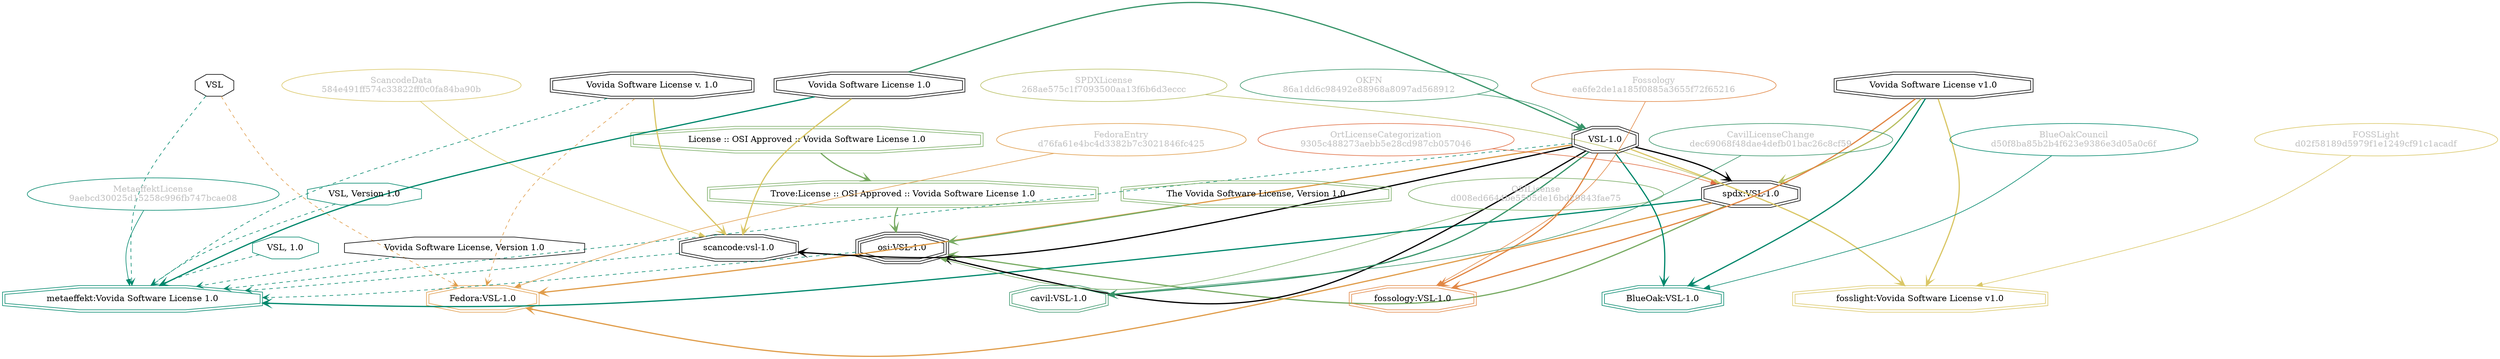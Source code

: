 strict digraph {
    node [shape=box];
    graph [splines=curved];
    4264 [label="SPDXLicense\n268ae575c1f7093500aa13f6b6d3eccc"
         ,fontcolor=gray
         ,color="#b8bf62"
         ,fillcolor="beige;1"
         ,shape=ellipse];
    4265 [label="spdx:VSL-1.0"
         ,shape=doubleoctagon];
    4266 [label="VSL-1.0"
         ,shape=doubleoctagon];
    4267 [label="Vovida Software License v1.0"
         ,shape=doubleoctagon];
    5313 [label="OSILicense\nd008ed6644be5505de16bd29843fae75"
         ,fontcolor=gray
         ,color="#78ab63"
         ,fillcolor="beige;1"
         ,shape=ellipse];
    5314 [label="osi:VSL-1.0"
         ,shape=tripleoctagon];
    5315 [label="The Vovida Software License, Version 1.0"
         ,color="#78ab63"
         ,shape=doubleoctagon];
    5316 [label="Trove:License :: OSI Approved :: Vovida Software License 1.0"
         ,color="#78ab63"
         ,shape=doubleoctagon];
    5317 [label="License :: OSI Approved :: Vovida Software License 1.0"
         ,color="#78ab63"
         ,shape=doubleoctagon];
    8478 [label="FedoraEntry\nd76fa61e4bc4d3382b7c3021846fc425"
         ,fontcolor=gray
         ,color="#e09d4b"
         ,fillcolor="beige;1"
         ,shape=ellipse];
    8479 [label="Fedora:VSL-1.0"
         ,color="#e09d4b"
         ,shape=doubleoctagon];
    8480 [label="Vovida Software License v. 1.0"
         ,shape=doubleoctagon];
    8481 [label=VSL,shape=octagon];
    9012 [label="BlueOakCouncil\nd50f8ba85b2b4f623e9386e3d05a0c6f"
         ,fontcolor=gray
         ,color="#00876c"
         ,fillcolor="beige;1"
         ,shape=ellipse];
    9013 [label="BlueOak:VSL-1.0"
         ,color="#00876c"
         ,shape=doubleoctagon];
    25099 [label="ScancodeData\n584e491ff574c33822ff0c0fa84ba90b"
          ,fontcolor=gray
          ,color="#dac767"
          ,fillcolor="beige;1"
          ,shape=ellipse];
    25100 [label="scancode:vsl-1.0"
          ,shape=doubleoctagon];
    25101 [label="Vovida Software License 1.0"
          ,shape=doubleoctagon];
    26151 [label="Fossology\nea6fe2de1a185f0885a3655f72f65216"
          ,fontcolor=gray
          ,color="#e18745"
          ,fillcolor="beige;1"
          ,shape=ellipse];
    26152 [label="fossology:VSL-1.0"
          ,color="#e18745"
          ,shape=doubleoctagon];
    28395 [label="OKFN\n86a1dd6c98492e88968a8097ad568912"
          ,fontcolor=gray
          ,color="#379469"
          ,fillcolor="beige;1"
          ,shape=ellipse];
    35250 [label="OrtLicenseCategorization\n9305c488273aebb5e28cd987cb057046"
          ,fontcolor=gray
          ,color="#e06f45"
          ,fillcolor="beige;1"
          ,shape=ellipse];
    38108 [label="CavilLicenseChange\ndec69068f48dae4defb01bac26c8cf59"
          ,fontcolor=gray
          ,color="#379469"
          ,fillcolor="beige;1"
          ,shape=ellipse];
    38109 [label="cavil:VSL-1.0"
          ,color="#379469"
          ,shape=doubleoctagon];
    49336 [label="MetaeffektLicense\n9aebcd30025d15258c996fb747bcae08"
          ,fontcolor=gray
          ,color="#00876c"
          ,fillcolor="beige;1"
          ,shape=ellipse];
    49337 [label="metaeffekt:Vovida Software License 1.0"
          ,color="#00876c"
          ,shape=doubleoctagon];
    49338 [label="VSL, Version 1.0"
          ,color="#00876c"
          ,shape=octagon];
    49339 [label="VSL, 1.0"
          ,color="#00876c"
          ,shape=octagon];
    49340 [label="Vovida Software License, Version 1.0"
          ,shape=octagon];
    51073 [label="FOSSLight\nd02f58189d5979f1e1249cf91c1acadf"
          ,fontcolor=gray
          ,color="#dac767"
          ,fillcolor="beige;1"
          ,shape=ellipse];
    51074 [label="fosslight:Vovida Software License v1.0"
          ,color="#dac767"
          ,shape=doubleoctagon];
    4264 -> 4265 [weight=0.5
                 ,color="#b8bf62"];
    4265 -> 5314 [style=bold
                 ,arrowhead=vee
                 ,weight=0.7
                 ,color="#78ab63"];
    4265 -> 8479 [style=bold
                 ,arrowhead=vee
                 ,weight=0.7
                 ,color="#e09d4b"];
    4265 -> 49337 [style=bold
                  ,arrowhead=vee
                  ,weight=0.7
                  ,color="#00876c"];
    4266 -> 4265 [style=bold
                 ,arrowhead=vee
                 ,weight=0.7];
    4266 -> 5314 [style=bold
                 ,arrowhead=vee
                 ,weight=0.7];
    4266 -> 8479 [style=bold
                 ,arrowhead=vee
                 ,weight=0.7
                 ,color="#e09d4b"];
    4266 -> 9013 [style=bold
                 ,arrowhead=vee
                 ,weight=0.7
                 ,color="#00876c"];
    4266 -> 25100 [style=bold
                  ,arrowhead=vee
                  ,weight=0.7];
    4266 -> 26152 [style=bold
                  ,arrowhead=vee
                  ,weight=0.7
                  ,color="#e18745"];
    4266 -> 38109 [style=bold
                  ,arrowhead=vee
                  ,weight=0.7
                  ,color="#379469"];
    4266 -> 38109 [style=bold
                  ,arrowhead=vee
                  ,weight=0.7
                  ,color="#379469"];
    4266 -> 49337 [style=dashed
                  ,arrowhead=vee
                  ,weight=0.5
                  ,color="#00876c"];
    4266 -> 51074 [style=bold
                  ,arrowhead=vee
                  ,weight=0.7
                  ,color="#dac767"];
    4267 -> 4265 [style=bold
                 ,arrowhead=vee
                 ,weight=0.7
                 ,color="#b8bf62"];
    4267 -> 9013 [style=bold
                 ,arrowhead=vee
                 ,weight=0.7
                 ,color="#00876c"];
    4267 -> 26152 [style=bold
                  ,arrowhead=vee
                  ,weight=0.7
                  ,color="#e18745"];
    4267 -> 51074 [style=bold
                  ,arrowhead=vee
                  ,weight=0.7
                  ,color="#dac767"];
    5313 -> 5314 [weight=0.5
                 ,color="#78ab63"];
    5314 -> 49337 [style=dashed
                  ,arrowhead=vee
                  ,weight=0.5
                  ,color="#00876c"];
    5315 -> 5314 [style=bold
                 ,arrowhead=vee
                 ,weight=0.7
                 ,color="#78ab63"];
    5316 -> 5314 [style=bold
                 ,arrowhead=vee
                 ,weight=0.7
                 ,color="#78ab63"];
    5317 -> 5316 [style=bold
                 ,arrowhead=vee
                 ,weight=0.7
                 ,color="#78ab63"];
    8478 -> 8479 [weight=0.5
                 ,color="#e09d4b"];
    8480 -> 8479 [style=dashed
                 ,arrowhead=vee
                 ,weight=0.5
                 ,color="#e09d4b"];
    8480 -> 25100 [style=bold
                  ,arrowhead=vee
                  ,weight=0.7
                  ,color="#dac767"];
    8480 -> 49337 [style=dashed
                  ,arrowhead=vee
                  ,weight=0.5
                  ,color="#00876c"];
    8481 -> 8479 [style=dashed
                 ,arrowhead=vee
                 ,weight=0.5
                 ,color="#e09d4b"];
    8481 -> 49337 [style=dashed
                  ,arrowhead=vee
                  ,weight=0.5
                  ,color="#00876c"];
    9012 -> 9013 [weight=0.5
                 ,color="#00876c"];
    25099 -> 25100 [weight=0.5
                   ,color="#dac767"];
    25100 -> 49337 [style=dashed
                   ,arrowhead=vee
                   ,weight=0.5
                   ,color="#00876c"];
    25101 -> 4266 [style=bold
                  ,arrowhead=vee
                  ,weight=0.7
                  ,color="#379469"];
    25101 -> 25100 [style=bold
                   ,arrowhead=vee
                   ,weight=0.7
                   ,color="#dac767"];
    25101 -> 49337 [style=bold
                   ,arrowhead=vee
                   ,weight=0.7
                   ,color="#00876c"];
    26151 -> 26152 [weight=0.5
                   ,color="#e18745"];
    28395 -> 4266 [weight=0.5
                  ,color="#379469"];
    35250 -> 4265 [weight=0.5
                  ,color="#e06f45"];
    38108 -> 38109 [weight=0.5
                   ,color="#379469"];
    49336 -> 49337 [weight=0.5
                   ,color="#00876c"];
    49338 -> 49337 [style=dashed
                   ,arrowhead=vee
                   ,weight=0.5
                   ,color="#00876c"];
    49339 -> 49337 [style=dashed
                   ,arrowhead=vee
                   ,weight=0.5
                   ,color="#00876c"];
    49340 -> 49337 [style=dashed
                   ,arrowhead=vee
                   ,weight=0.5
                   ,color="#00876c"];
    51073 -> 51074 [weight=0.5
                   ,color="#dac767"];
}
